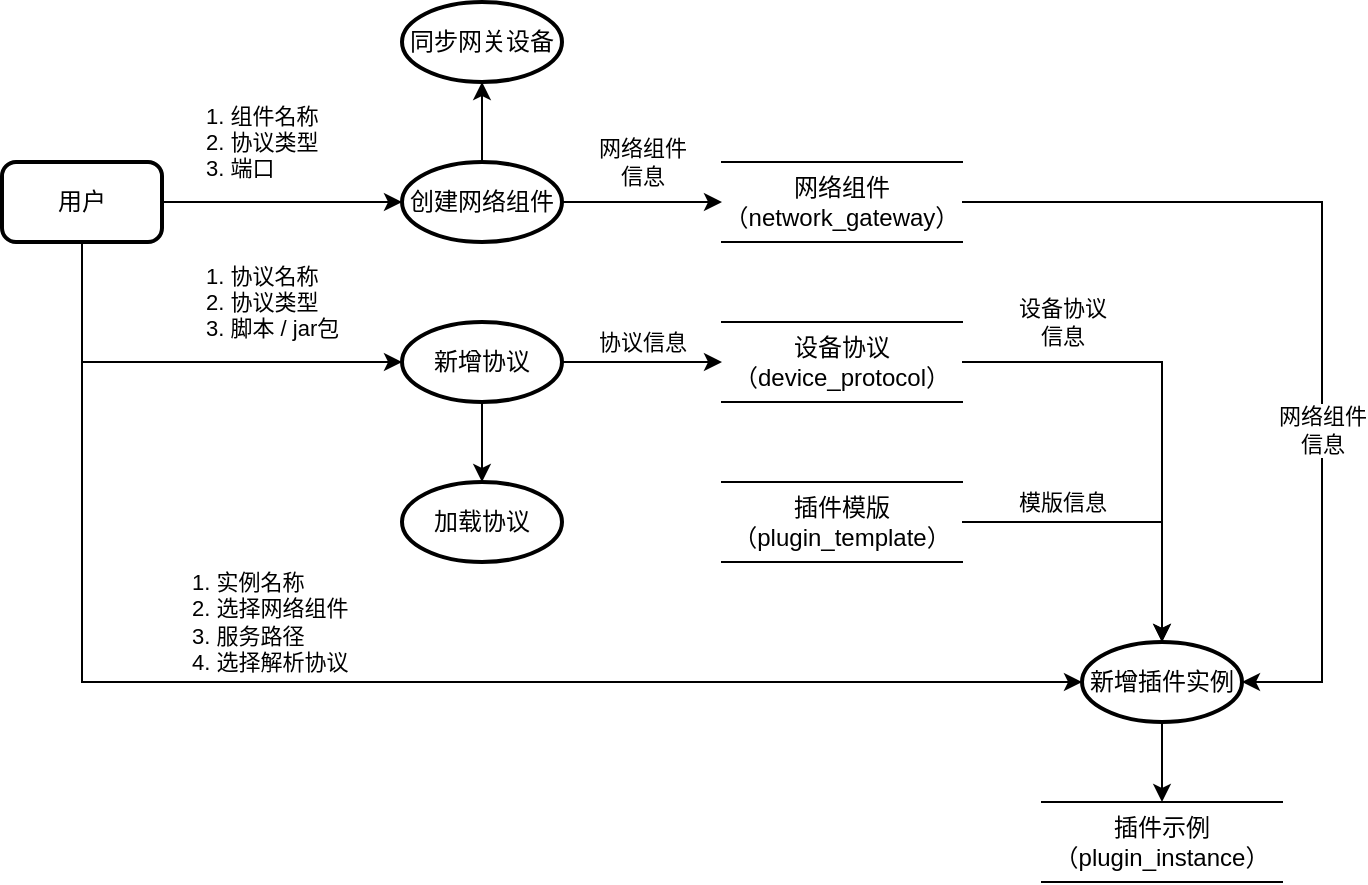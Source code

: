 <mxfile version="28.2.7">
  <diagram name="第 1 页" id="TWmrG3oodLnLUxh_rY0R">
    <mxGraphModel dx="888" dy="1635" grid="1" gridSize="10" guides="1" tooltips="1" connect="1" arrows="1" fold="1" page="1" pageScale="1" pageWidth="827" pageHeight="1169" math="0" shadow="0">
      <root>
        <mxCell id="0" />
        <mxCell id="1" parent="0" />
        <mxCell id="C81Zs6hBcrObSyvkOhi6-6" value="1. 组件名称&lt;div&gt;2. 协议类型&lt;/div&gt;&lt;div&gt;3. 端口&lt;/div&gt;" style="edgeStyle=orthogonalEdgeStyle;rounded=0;orthogonalLoop=1;jettySize=auto;html=1;align=left;" parent="1" source="C81Zs6hBcrObSyvkOhi6-4" target="C81Zs6hBcrObSyvkOhi6-5" edge="1">
          <mxGeometry x="-0.667" y="30" relative="1" as="geometry">
            <mxPoint as="offset" />
            <Array as="points">
              <mxPoint x="290" y="-100" />
              <mxPoint x="290" y="-100" />
            </Array>
          </mxGeometry>
        </mxCell>
        <mxCell id="C81Zs6hBcrObSyvkOhi6-19" value="1. 实例名称&lt;div&gt;2. 选择网络组件&lt;/div&gt;&lt;div&gt;3. 服务路径&lt;/div&gt;&lt;div&gt;4. 选择解析协议&lt;/div&gt;" style="edgeStyle=orthogonalEdgeStyle;rounded=0;orthogonalLoop=1;jettySize=auto;html=1;align=left;entryX=0;entryY=0.5;entryDx=0;entryDy=0;entryPerimeter=0;" parent="1" source="C81Zs6hBcrObSyvkOhi6-4" target="C81Zs6hBcrObSyvkOhi6-18" edge="1">
          <mxGeometry x="-0.243" y="30" relative="1" as="geometry">
            <mxPoint as="offset" />
            <mxPoint x="500" y="100" as="targetPoint" />
            <Array as="points">
              <mxPoint x="160" y="140" />
            </Array>
          </mxGeometry>
        </mxCell>
        <mxCell id="C81Zs6hBcrObSyvkOhi6-4" value="用户" style="rounded=1;whiteSpace=wrap;html=1;absoluteArcSize=1;arcSize=14;strokeWidth=2;" parent="1" vertex="1">
          <mxGeometry x="120" y="-120" width="80" height="40" as="geometry" />
        </mxCell>
        <mxCell id="C81Zs6hBcrObSyvkOhi6-9" value="网络组件&lt;div&gt;信息&lt;/div&gt;" style="edgeStyle=orthogonalEdgeStyle;rounded=0;orthogonalLoop=1;jettySize=auto;html=1;align=center;" parent="1" source="C81Zs6hBcrObSyvkOhi6-5" target="C81Zs6hBcrObSyvkOhi6-8" edge="1">
          <mxGeometry y="20" relative="1" as="geometry">
            <mxPoint as="offset" />
          </mxGeometry>
        </mxCell>
        <mxCell id="tgqBs-2qhETHzA4OnDz1-9" value="" style="edgeStyle=orthogonalEdgeStyle;rounded=0;orthogonalLoop=1;jettySize=auto;html=1;" edge="1" parent="1" source="C81Zs6hBcrObSyvkOhi6-5" target="C81Zs6hBcrObSyvkOhi6-14">
          <mxGeometry relative="1" as="geometry" />
        </mxCell>
        <mxCell id="C81Zs6hBcrObSyvkOhi6-5" value="创建网络组件" style="strokeWidth=2;html=1;shape=mxgraph.flowchart.start_1;whiteSpace=wrap;" parent="1" vertex="1">
          <mxGeometry x="320" y="-120" width="80" height="40" as="geometry" />
        </mxCell>
        <mxCell id="C81Zs6hBcrObSyvkOhi6-8" value="网络组件&lt;br&gt;（network_gateway）" style="shape=partialRectangle;whiteSpace=wrap;html=1;left=0;right=0;fillColor=none;" parent="1" vertex="1">
          <mxGeometry x="480" y="-120" width="120" height="40" as="geometry" />
        </mxCell>
        <mxCell id="C81Zs6hBcrObSyvkOhi6-13" value="协议信息" style="edgeStyle=orthogonalEdgeStyle;rounded=0;orthogonalLoop=1;jettySize=auto;html=1;" parent="1" source="C81Zs6hBcrObSyvkOhi6-10" target="C81Zs6hBcrObSyvkOhi6-12" edge="1">
          <mxGeometry y="10" relative="1" as="geometry">
            <mxPoint as="offset" />
          </mxGeometry>
        </mxCell>
        <mxCell id="tgqBs-2qhETHzA4OnDz1-10" value="" style="edgeStyle=orthogonalEdgeStyle;rounded=0;orthogonalLoop=1;jettySize=auto;html=1;" edge="1" parent="1" source="C81Zs6hBcrObSyvkOhi6-10" target="C81Zs6hBcrObSyvkOhi6-16">
          <mxGeometry relative="1" as="geometry" />
        </mxCell>
        <mxCell id="C81Zs6hBcrObSyvkOhi6-10" value="新增协议" style="strokeWidth=2;html=1;shape=mxgraph.flowchart.start_1;whiteSpace=wrap;" parent="1" vertex="1">
          <mxGeometry x="320" y="-40" width="80" height="40" as="geometry" />
        </mxCell>
        <mxCell id="C81Zs6hBcrObSyvkOhi6-11" value="1. 协议名称&lt;div&gt;2. 协议类型&lt;br&gt;&lt;div&gt;3. 脚本 / jar包&lt;/div&gt;&lt;/div&gt;" style="edgeStyle=orthogonalEdgeStyle;rounded=0;orthogonalLoop=1;jettySize=auto;html=1;entryX=0;entryY=0.5;entryDx=0;entryDy=0;entryPerimeter=0;align=left;" parent="1" source="C81Zs6hBcrObSyvkOhi6-4" target="C81Zs6hBcrObSyvkOhi6-10" edge="1">
          <mxGeometry x="0.091" y="30" relative="1" as="geometry">
            <mxPoint as="offset" />
            <Array as="points">
              <mxPoint x="160" y="-20" />
            </Array>
          </mxGeometry>
        </mxCell>
        <mxCell id="tgqBs-2qhETHzA4OnDz1-8" value="设备协议&lt;br&gt;信息" style="edgeStyle=orthogonalEdgeStyle;rounded=0;orthogonalLoop=1;jettySize=auto;html=1;entryX=0.5;entryY=0;entryDx=0;entryDy=0;entryPerimeter=0;" edge="1" parent="1" source="C81Zs6hBcrObSyvkOhi6-12" target="C81Zs6hBcrObSyvkOhi6-18">
          <mxGeometry x="-0.583" y="20" relative="1" as="geometry">
            <Array as="points">
              <mxPoint x="700" y="-20" />
            </Array>
            <mxPoint as="offset" />
          </mxGeometry>
        </mxCell>
        <mxCell id="C81Zs6hBcrObSyvkOhi6-12" value="设备协议&lt;br&gt;（device_protocol）" style="shape=partialRectangle;whiteSpace=wrap;html=1;left=0;right=0;fillColor=none;" parent="1" vertex="1">
          <mxGeometry x="480" y="-40" width="120" height="40" as="geometry" />
        </mxCell>
        <mxCell id="C81Zs6hBcrObSyvkOhi6-14" value="同步网关设备" style="strokeWidth=2;html=1;shape=mxgraph.flowchart.start_1;whiteSpace=wrap;" parent="1" vertex="1">
          <mxGeometry x="320" y="-200" width="80" height="40" as="geometry" />
        </mxCell>
        <mxCell id="C81Zs6hBcrObSyvkOhi6-16" value="加载协议" style="strokeWidth=2;html=1;shape=mxgraph.flowchart.start_1;whiteSpace=wrap;" parent="1" vertex="1">
          <mxGeometry x="320" y="40" width="80" height="40" as="geometry" />
        </mxCell>
        <mxCell id="tgqBs-2qhETHzA4OnDz1-11" value="插件示例&lt;br&gt;（plugin_instance）" style="shape=partialRectangle;whiteSpace=wrap;html=1;left=0;right=0;fillColor=none;" vertex="1" parent="1">
          <mxGeometry x="640" y="200" width="120" height="40" as="geometry" />
        </mxCell>
        <mxCell id="tgqBs-2qhETHzA4OnDz1-13" value="网络组件&lt;div&gt;信息&lt;/div&gt;" style="edgeStyle=orthogonalEdgeStyle;rounded=0;orthogonalLoop=1;jettySize=auto;html=1;horizontal=1;labelBackgroundColor=default;entryX=1;entryY=0.5;entryDx=0;entryDy=0;entryPerimeter=0;" edge="1" parent="1" source="C81Zs6hBcrObSyvkOhi6-8" target="C81Zs6hBcrObSyvkOhi6-18">
          <mxGeometry x="0.276" relative="1" as="geometry">
            <mxPoint x="600" y="-180" as="sourcePoint" />
            <mxPoint x="580" y="80" as="targetPoint" />
            <Array as="points">
              <mxPoint x="780" y="-100" />
              <mxPoint x="780" y="140" />
            </Array>
            <mxPoint as="offset" />
          </mxGeometry>
        </mxCell>
        <mxCell id="tgqBs-2qhETHzA4OnDz1-17" value="" style="edgeStyle=orthogonalEdgeStyle;rounded=0;orthogonalLoop=1;jettySize=auto;html=1;" edge="1" parent="1" source="C81Zs6hBcrObSyvkOhi6-18" target="tgqBs-2qhETHzA4OnDz1-11">
          <mxGeometry relative="1" as="geometry" />
        </mxCell>
        <mxCell id="C81Zs6hBcrObSyvkOhi6-18" value="新增插件实例" style="strokeWidth=2;html=1;shape=mxgraph.flowchart.start_1;whiteSpace=wrap;" parent="1" vertex="1">
          <mxGeometry x="660" y="120" width="80" height="40" as="geometry" />
        </mxCell>
        <mxCell id="tgqBs-2qhETHzA4OnDz1-16" value="模版信息" style="edgeStyle=orthogonalEdgeStyle;rounded=0;orthogonalLoop=1;jettySize=auto;html=1;" edge="1" parent="1" source="tgqBs-2qhETHzA4OnDz1-15" target="C81Zs6hBcrObSyvkOhi6-18">
          <mxGeometry x="-0.375" y="10" relative="1" as="geometry">
            <mxPoint as="offset" />
          </mxGeometry>
        </mxCell>
        <mxCell id="tgqBs-2qhETHzA4OnDz1-15" value="插件模版&lt;br&gt;（plugin_template）" style="shape=partialRectangle;whiteSpace=wrap;html=1;left=0;right=0;fillColor=none;" vertex="1" parent="1">
          <mxGeometry x="480" y="40" width="120" height="40" as="geometry" />
        </mxCell>
      </root>
    </mxGraphModel>
  </diagram>
</mxfile>

